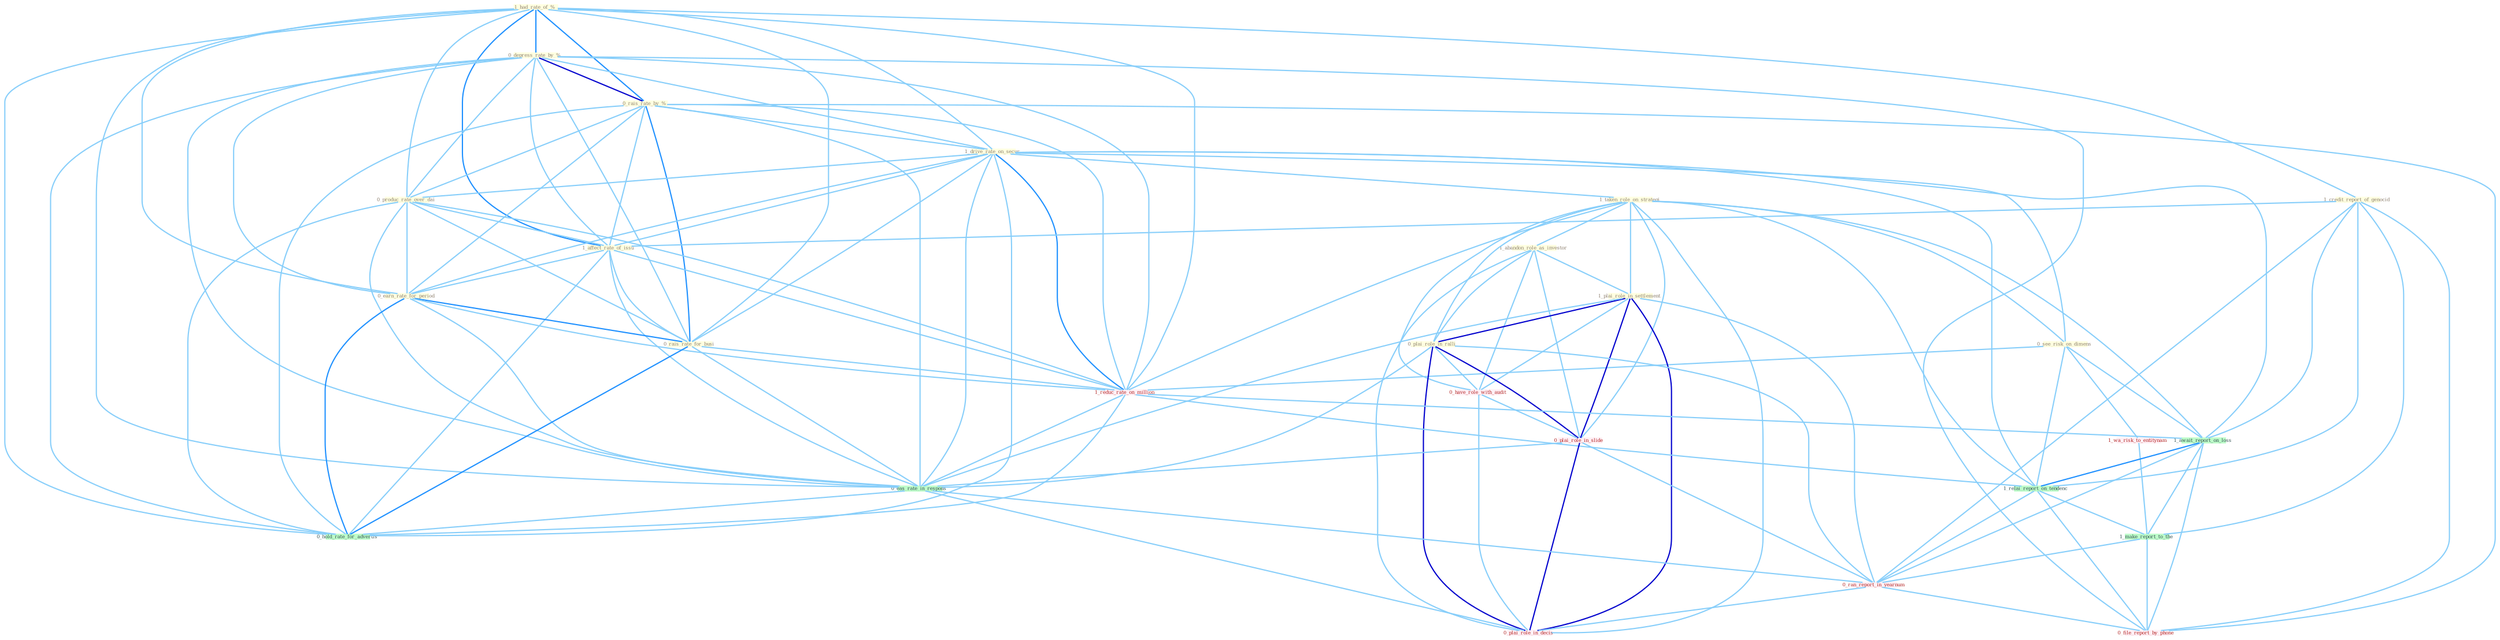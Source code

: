 Graph G{ 
    node
    [shape=polygon,style=filled,width=.5,height=.06,color="#BDFCC9",fixedsize=true,fontsize=4,
    fontcolor="#2f4f4f"];
    {node
    [color="#ffffe0", fontcolor="#8b7d6b"] "1_had_rate_of_% " "0_depress_rate_by_% " "0_rais_rate_by_% " "1_drive_rate_on_secur " "1_taken_role_on_strategi " "0_produc_rate_over_dai " "1_credit_report_of_genocid " "1_affect_rate_of_issu " "0_earn_rate_for_period " "1_abandon_role_as_investor " "0_rais_rate_for_busi " "0_see_risk_on_dimens " "1_plai_role_in_settlement " "0_plai_role_in_ralli "}
{node [color="#fff0f5", fontcolor="#b22222"] "1_wa_risk_to_entitynam " "0_have_role_with_audit " "1_reduc_rate_on_million " "0_plai_role_in_slide " "0_ran_report_in_yearnum " "0_file_report_by_phone " "0_plai_role_in_decis "}
edge [color="#B0E2FF"];

	"1_had_rate_of_% " -- "0_depress_rate_by_% " [w="2", color="#1e90ff" , len=0.8];
	"1_had_rate_of_% " -- "0_rais_rate_by_% " [w="2", color="#1e90ff" , len=0.8];
	"1_had_rate_of_% " -- "1_drive_rate_on_secur " [w="1", color="#87cefa" ];
	"1_had_rate_of_% " -- "0_produc_rate_over_dai " [w="1", color="#87cefa" ];
	"1_had_rate_of_% " -- "1_credit_report_of_genocid " [w="1", color="#87cefa" ];
	"1_had_rate_of_% " -- "1_affect_rate_of_issu " [w="2", color="#1e90ff" , len=0.8];
	"1_had_rate_of_% " -- "0_earn_rate_for_period " [w="1", color="#87cefa" ];
	"1_had_rate_of_% " -- "0_rais_rate_for_busi " [w="1", color="#87cefa" ];
	"1_had_rate_of_% " -- "1_reduc_rate_on_million " [w="1", color="#87cefa" ];
	"1_had_rate_of_% " -- "0_eas_rate_in_respons " [w="1", color="#87cefa" ];
	"1_had_rate_of_% " -- "0_hold_rate_for_advertis " [w="1", color="#87cefa" ];
	"0_depress_rate_by_% " -- "0_rais_rate_by_% " [w="3", color="#0000cd" , len=0.6];
	"0_depress_rate_by_% " -- "1_drive_rate_on_secur " [w="1", color="#87cefa" ];
	"0_depress_rate_by_% " -- "0_produc_rate_over_dai " [w="1", color="#87cefa" ];
	"0_depress_rate_by_% " -- "1_affect_rate_of_issu " [w="1", color="#87cefa" ];
	"0_depress_rate_by_% " -- "0_earn_rate_for_period " [w="1", color="#87cefa" ];
	"0_depress_rate_by_% " -- "0_rais_rate_for_busi " [w="1", color="#87cefa" ];
	"0_depress_rate_by_% " -- "1_reduc_rate_on_million " [w="1", color="#87cefa" ];
	"0_depress_rate_by_% " -- "0_eas_rate_in_respons " [w="1", color="#87cefa" ];
	"0_depress_rate_by_% " -- "0_file_report_by_phone " [w="1", color="#87cefa" ];
	"0_depress_rate_by_% " -- "0_hold_rate_for_advertis " [w="1", color="#87cefa" ];
	"0_rais_rate_by_% " -- "1_drive_rate_on_secur " [w="1", color="#87cefa" ];
	"0_rais_rate_by_% " -- "0_produc_rate_over_dai " [w="1", color="#87cefa" ];
	"0_rais_rate_by_% " -- "1_affect_rate_of_issu " [w="1", color="#87cefa" ];
	"0_rais_rate_by_% " -- "0_earn_rate_for_period " [w="1", color="#87cefa" ];
	"0_rais_rate_by_% " -- "0_rais_rate_for_busi " [w="2", color="#1e90ff" , len=0.8];
	"0_rais_rate_by_% " -- "1_reduc_rate_on_million " [w="1", color="#87cefa" ];
	"0_rais_rate_by_% " -- "0_eas_rate_in_respons " [w="1", color="#87cefa" ];
	"0_rais_rate_by_% " -- "0_file_report_by_phone " [w="1", color="#87cefa" ];
	"0_rais_rate_by_% " -- "0_hold_rate_for_advertis " [w="1", color="#87cefa" ];
	"1_drive_rate_on_secur " -- "1_taken_role_on_strategi " [w="1", color="#87cefa" ];
	"1_drive_rate_on_secur " -- "0_produc_rate_over_dai " [w="1", color="#87cefa" ];
	"1_drive_rate_on_secur " -- "1_affect_rate_of_issu " [w="1", color="#87cefa" ];
	"1_drive_rate_on_secur " -- "0_earn_rate_for_period " [w="1", color="#87cefa" ];
	"1_drive_rate_on_secur " -- "0_rais_rate_for_busi " [w="1", color="#87cefa" ];
	"1_drive_rate_on_secur " -- "0_see_risk_on_dimens " [w="1", color="#87cefa" ];
	"1_drive_rate_on_secur " -- "1_reduc_rate_on_million " [w="2", color="#1e90ff" , len=0.8];
	"1_drive_rate_on_secur " -- "1_await_report_on_loss " [w="1", color="#87cefa" ];
	"1_drive_rate_on_secur " -- "1_relai_report_on_tendenc " [w="1", color="#87cefa" ];
	"1_drive_rate_on_secur " -- "0_eas_rate_in_respons " [w="1", color="#87cefa" ];
	"1_drive_rate_on_secur " -- "0_hold_rate_for_advertis " [w="1", color="#87cefa" ];
	"1_taken_role_on_strategi " -- "1_abandon_role_as_investor " [w="1", color="#87cefa" ];
	"1_taken_role_on_strategi " -- "0_see_risk_on_dimens " [w="1", color="#87cefa" ];
	"1_taken_role_on_strategi " -- "1_plai_role_in_settlement " [w="1", color="#87cefa" ];
	"1_taken_role_on_strategi " -- "0_plai_role_in_ralli " [w="1", color="#87cefa" ];
	"1_taken_role_on_strategi " -- "0_have_role_with_audit " [w="1", color="#87cefa" ];
	"1_taken_role_on_strategi " -- "1_reduc_rate_on_million " [w="1", color="#87cefa" ];
	"1_taken_role_on_strategi " -- "1_await_report_on_loss " [w="1", color="#87cefa" ];
	"1_taken_role_on_strategi " -- "1_relai_report_on_tendenc " [w="1", color="#87cefa" ];
	"1_taken_role_on_strategi " -- "0_plai_role_in_slide " [w="1", color="#87cefa" ];
	"1_taken_role_on_strategi " -- "0_plai_role_in_decis " [w="1", color="#87cefa" ];
	"0_produc_rate_over_dai " -- "1_affect_rate_of_issu " [w="1", color="#87cefa" ];
	"0_produc_rate_over_dai " -- "0_earn_rate_for_period " [w="1", color="#87cefa" ];
	"0_produc_rate_over_dai " -- "0_rais_rate_for_busi " [w="1", color="#87cefa" ];
	"0_produc_rate_over_dai " -- "1_reduc_rate_on_million " [w="1", color="#87cefa" ];
	"0_produc_rate_over_dai " -- "0_eas_rate_in_respons " [w="1", color="#87cefa" ];
	"0_produc_rate_over_dai " -- "0_hold_rate_for_advertis " [w="1", color="#87cefa" ];
	"1_credit_report_of_genocid " -- "1_affect_rate_of_issu " [w="1", color="#87cefa" ];
	"1_credit_report_of_genocid " -- "1_await_report_on_loss " [w="1", color="#87cefa" ];
	"1_credit_report_of_genocid " -- "1_relai_report_on_tendenc " [w="1", color="#87cefa" ];
	"1_credit_report_of_genocid " -- "1_make_report_to_the " [w="1", color="#87cefa" ];
	"1_credit_report_of_genocid " -- "0_ran_report_in_yearnum " [w="1", color="#87cefa" ];
	"1_credit_report_of_genocid " -- "0_file_report_by_phone " [w="1", color="#87cefa" ];
	"1_affect_rate_of_issu " -- "0_earn_rate_for_period " [w="1", color="#87cefa" ];
	"1_affect_rate_of_issu " -- "0_rais_rate_for_busi " [w="1", color="#87cefa" ];
	"1_affect_rate_of_issu " -- "1_reduc_rate_on_million " [w="1", color="#87cefa" ];
	"1_affect_rate_of_issu " -- "0_eas_rate_in_respons " [w="1", color="#87cefa" ];
	"1_affect_rate_of_issu " -- "0_hold_rate_for_advertis " [w="1", color="#87cefa" ];
	"0_earn_rate_for_period " -- "0_rais_rate_for_busi " [w="2", color="#1e90ff" , len=0.8];
	"0_earn_rate_for_period " -- "1_reduc_rate_on_million " [w="1", color="#87cefa" ];
	"0_earn_rate_for_period " -- "0_eas_rate_in_respons " [w="1", color="#87cefa" ];
	"0_earn_rate_for_period " -- "0_hold_rate_for_advertis " [w="2", color="#1e90ff" , len=0.8];
	"1_abandon_role_as_investor " -- "1_plai_role_in_settlement " [w="1", color="#87cefa" ];
	"1_abandon_role_as_investor " -- "0_plai_role_in_ralli " [w="1", color="#87cefa" ];
	"1_abandon_role_as_investor " -- "0_have_role_with_audit " [w="1", color="#87cefa" ];
	"1_abandon_role_as_investor " -- "0_plai_role_in_slide " [w="1", color="#87cefa" ];
	"1_abandon_role_as_investor " -- "0_plai_role_in_decis " [w="1", color="#87cefa" ];
	"0_rais_rate_for_busi " -- "1_reduc_rate_on_million " [w="1", color="#87cefa" ];
	"0_rais_rate_for_busi " -- "0_eas_rate_in_respons " [w="1", color="#87cefa" ];
	"0_rais_rate_for_busi " -- "0_hold_rate_for_advertis " [w="2", color="#1e90ff" , len=0.8];
	"0_see_risk_on_dimens " -- "1_wa_risk_to_entitynam " [w="1", color="#87cefa" ];
	"0_see_risk_on_dimens " -- "1_reduc_rate_on_million " [w="1", color="#87cefa" ];
	"0_see_risk_on_dimens " -- "1_await_report_on_loss " [w="1", color="#87cefa" ];
	"0_see_risk_on_dimens " -- "1_relai_report_on_tendenc " [w="1", color="#87cefa" ];
	"1_plai_role_in_settlement " -- "0_plai_role_in_ralli " [w="3", color="#0000cd" , len=0.6];
	"1_plai_role_in_settlement " -- "0_have_role_with_audit " [w="1", color="#87cefa" ];
	"1_plai_role_in_settlement " -- "0_plai_role_in_slide " [w="3", color="#0000cd" , len=0.6];
	"1_plai_role_in_settlement " -- "0_eas_rate_in_respons " [w="1", color="#87cefa" ];
	"1_plai_role_in_settlement " -- "0_ran_report_in_yearnum " [w="1", color="#87cefa" ];
	"1_plai_role_in_settlement " -- "0_plai_role_in_decis " [w="3", color="#0000cd" , len=0.6];
	"0_plai_role_in_ralli " -- "0_have_role_with_audit " [w="1", color="#87cefa" ];
	"0_plai_role_in_ralli " -- "0_plai_role_in_slide " [w="3", color="#0000cd" , len=0.6];
	"0_plai_role_in_ralli " -- "0_eas_rate_in_respons " [w="1", color="#87cefa" ];
	"0_plai_role_in_ralli " -- "0_ran_report_in_yearnum " [w="1", color="#87cefa" ];
	"0_plai_role_in_ralli " -- "0_plai_role_in_decis " [w="3", color="#0000cd" , len=0.6];
	"1_wa_risk_to_entitynam " -- "1_make_report_to_the " [w="1", color="#87cefa" ];
	"0_have_role_with_audit " -- "0_plai_role_in_slide " [w="1", color="#87cefa" ];
	"0_have_role_with_audit " -- "0_plai_role_in_decis " [w="1", color="#87cefa" ];
	"1_reduc_rate_on_million " -- "1_await_report_on_loss " [w="1", color="#87cefa" ];
	"1_reduc_rate_on_million " -- "1_relai_report_on_tendenc " [w="1", color="#87cefa" ];
	"1_reduc_rate_on_million " -- "0_eas_rate_in_respons " [w="1", color="#87cefa" ];
	"1_reduc_rate_on_million " -- "0_hold_rate_for_advertis " [w="1", color="#87cefa" ];
	"1_await_report_on_loss " -- "1_relai_report_on_tendenc " [w="2", color="#1e90ff" , len=0.8];
	"1_await_report_on_loss " -- "1_make_report_to_the " [w="1", color="#87cefa" ];
	"1_await_report_on_loss " -- "0_ran_report_in_yearnum " [w="1", color="#87cefa" ];
	"1_await_report_on_loss " -- "0_file_report_by_phone " [w="1", color="#87cefa" ];
	"1_relai_report_on_tendenc " -- "1_make_report_to_the " [w="1", color="#87cefa" ];
	"1_relai_report_on_tendenc " -- "0_ran_report_in_yearnum " [w="1", color="#87cefa" ];
	"1_relai_report_on_tendenc " -- "0_file_report_by_phone " [w="1", color="#87cefa" ];
	"0_plai_role_in_slide " -- "0_eas_rate_in_respons " [w="1", color="#87cefa" ];
	"0_plai_role_in_slide " -- "0_ran_report_in_yearnum " [w="1", color="#87cefa" ];
	"0_plai_role_in_slide " -- "0_plai_role_in_decis " [w="3", color="#0000cd" , len=0.6];
	"1_make_report_to_the " -- "0_ran_report_in_yearnum " [w="1", color="#87cefa" ];
	"1_make_report_to_the " -- "0_file_report_by_phone " [w="1", color="#87cefa" ];
	"0_eas_rate_in_respons " -- "0_ran_report_in_yearnum " [w="1", color="#87cefa" ];
	"0_eas_rate_in_respons " -- "0_plai_role_in_decis " [w="1", color="#87cefa" ];
	"0_eas_rate_in_respons " -- "0_hold_rate_for_advertis " [w="1", color="#87cefa" ];
	"0_ran_report_in_yearnum " -- "0_file_report_by_phone " [w="1", color="#87cefa" ];
	"0_ran_report_in_yearnum " -- "0_plai_role_in_decis " [w="1", color="#87cefa" ];
}